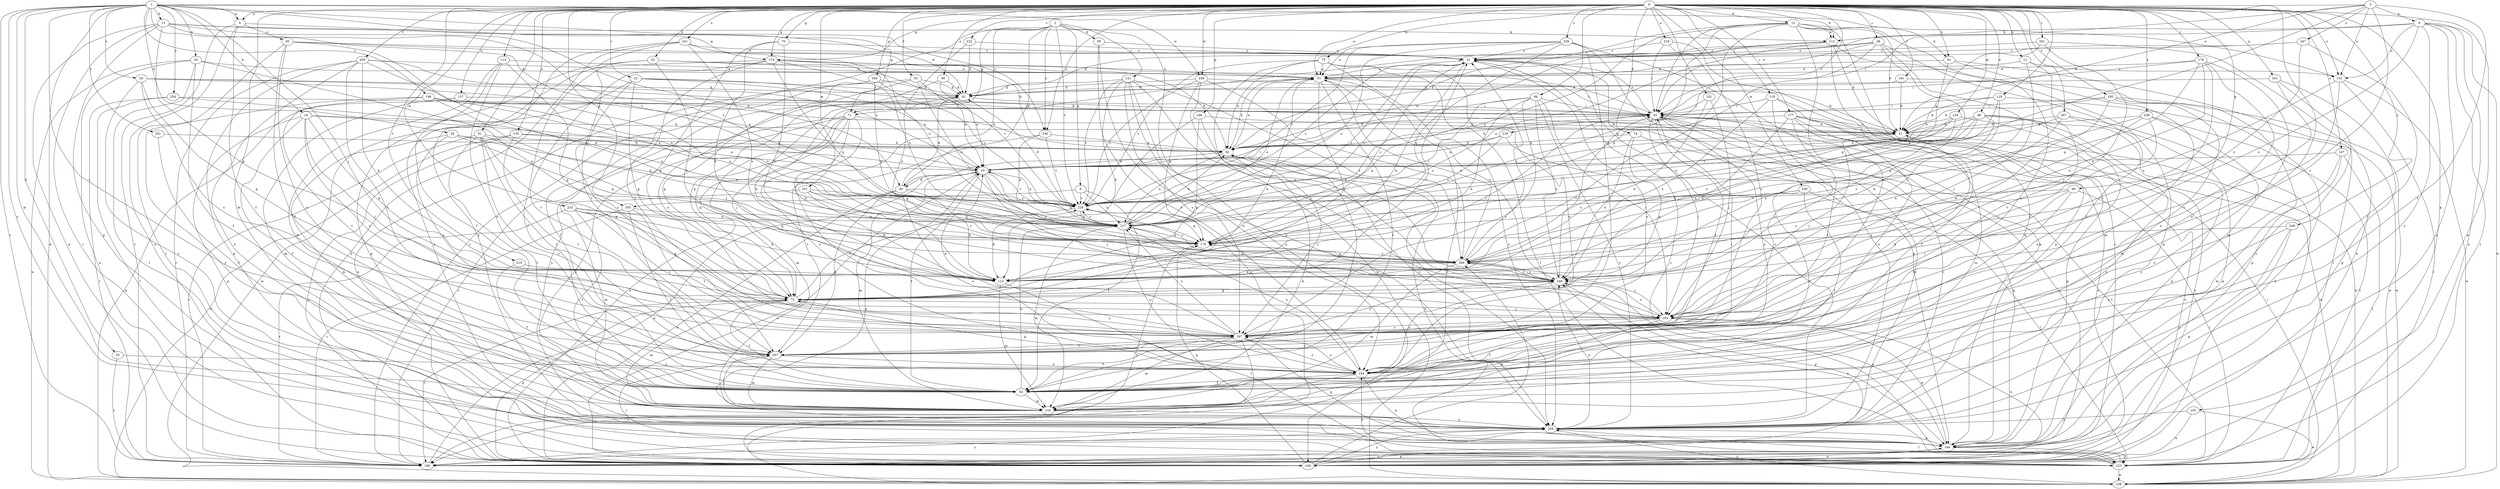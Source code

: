 strict digraph  {
0;
1;
2;
3;
4;
6;
8;
10;
11;
12;
13;
14;
20;
21;
22;
26;
29;
30;
31;
32;
33;
34;
39;
40;
41;
48;
49;
51;
53;
62;
68;
70;
71;
72;
74;
75;
81;
82;
86;
91;
92;
101;
103;
112;
113;
114;
118;
119;
121;
123;
126;
134;
135;
137;
144;
147;
153;
154;
155;
160;
161;
163;
164;
168;
174;
175;
176;
177;
181;
186;
195;
196;
197;
201;
205;
207;
216;
217;
218;
219;
222;
226;
228;
230;
231;
232;
236;
238;
239;
241;
246;
247;
248;
249;
251;
254;
259;
267;
269;
0 -> 4  [label=a];
0 -> 11  [label=b];
0 -> 12  [label=b];
0 -> 22  [label=c];
0 -> 26  [label=c];
0 -> 32  [label=d];
0 -> 48  [label=e];
0 -> 49  [label=e];
0 -> 51  [label=e];
0 -> 53  [label=f];
0 -> 62  [label=f];
0 -> 68  [label=g];
0 -> 70  [label=g];
0 -> 74  [label=h];
0 -> 75  [label=h];
0 -> 81  [label=h];
0 -> 86  [label=i];
0 -> 91  [label=i];
0 -> 101  [label=j];
0 -> 112  [label=k];
0 -> 114  [label=l];
0 -> 118  [label=l];
0 -> 119  [label=l];
0 -> 126  [label=m];
0 -> 134  [label=m];
0 -> 135  [label=n];
0 -> 137  [label=n];
0 -> 144  [label=n];
0 -> 147  [label=o];
0 -> 153  [label=o];
0 -> 155  [label=p];
0 -> 160  [label=p];
0 -> 161  [label=p];
0 -> 163  [label=p];
0 -> 168  [label=q];
0 -> 174  [label=q];
0 -> 176  [label=r];
0 -> 177  [label=r];
0 -> 181  [label=r];
0 -> 195  [label=s];
0 -> 201  [label=t];
0 -> 205  [label=t];
0 -> 216  [label=u];
0 -> 218  [label=v];
0 -> 219  [label=v];
0 -> 222  [label=v];
0 -> 226  [label=v];
0 -> 230  [label=w];
0 -> 231  [label=w];
0 -> 232  [label=w];
0 -> 236  [label=w];
0 -> 239  [label=x];
0 -> 241  [label=x];
0 -> 246  [label=x];
0 -> 249  [label=y];
0 -> 267  [label=z];
1 -> 4  [label=a];
1 -> 13  [label=b];
1 -> 14  [label=b];
1 -> 20  [label=b];
1 -> 29  [label=c];
1 -> 33  [label=d];
1 -> 34  [label=d];
1 -> 71  [label=g];
1 -> 103  [label=j];
1 -> 134  [label=m];
1 -> 153  [label=o];
1 -> 186  [label=r];
1 -> 196  [label=s];
1 -> 207  [label=t];
1 -> 228  [label=v];
1 -> 236  [label=w];
1 -> 238  [label=w];
1 -> 246  [label=x];
1 -> 251  [label=y];
1 -> 254  [label=y];
1 -> 259  [label=y];
2 -> 6  [label=a];
2 -> 39  [label=d];
2 -> 40  [label=d];
2 -> 71  [label=g];
2 -> 121  [label=l];
2 -> 144  [label=n];
2 -> 186  [label=r];
2 -> 197  [label=s];
2 -> 228  [label=v];
2 -> 246  [label=x];
3 -> 8  [label=a];
3 -> 21  [label=b];
3 -> 62  [label=f];
3 -> 71  [label=g];
3 -> 153  [label=o];
3 -> 174  [label=q];
3 -> 197  [label=s];
3 -> 228  [label=v];
3 -> 247  [label=x];
4 -> 30  [label=c];
4 -> 62  [label=f];
4 -> 144  [label=n];
4 -> 174  [label=q];
4 -> 186  [label=r];
6 -> 62  [label=f];
6 -> 163  [label=p];
6 -> 217  [label=u];
6 -> 228  [label=v];
8 -> 92  [label=i];
8 -> 112  [label=k];
8 -> 123  [label=l];
8 -> 144  [label=n];
8 -> 153  [label=o];
8 -> 164  [label=p];
8 -> 238  [label=w];
8 -> 248  [label=x];
8 -> 259  [label=y];
10 -> 40  [label=d];
10 -> 62  [label=f];
10 -> 103  [label=j];
10 -> 134  [label=m];
10 -> 175  [label=q];
10 -> 228  [label=v];
10 -> 269  [label=z];
11 -> 51  [label=e];
11 -> 103  [label=j];
11 -> 153  [label=o];
11 -> 207  [label=t];
12 -> 21  [label=b];
12 -> 81  [label=h];
12 -> 82  [label=h];
12 -> 92  [label=i];
12 -> 112  [label=k];
12 -> 154  [label=o];
12 -> 175  [label=q];
12 -> 186  [label=r];
12 -> 197  [label=s];
12 -> 217  [label=u];
12 -> 269  [label=z];
13 -> 40  [label=d];
13 -> 41  [label=d];
13 -> 72  [label=g];
13 -> 112  [label=k];
13 -> 123  [label=l];
13 -> 144  [label=n];
13 -> 164  [label=p];
13 -> 228  [label=v];
14 -> 10  [label=a];
14 -> 21  [label=b];
14 -> 62  [label=f];
14 -> 103  [label=j];
14 -> 113  [label=k];
14 -> 164  [label=p];
14 -> 197  [label=s];
20 -> 51  [label=e];
20 -> 62  [label=f];
20 -> 123  [label=l];
20 -> 144  [label=n];
20 -> 238  [label=w];
20 -> 269  [label=z];
21 -> 82  [label=h];
21 -> 103  [label=j];
21 -> 144  [label=n];
22 -> 10  [label=a];
22 -> 41  [label=d];
22 -> 72  [label=g];
22 -> 92  [label=i];
22 -> 197  [label=s];
22 -> 238  [label=w];
26 -> 31  [label=c];
26 -> 41  [label=d];
26 -> 62  [label=f];
26 -> 72  [label=g];
26 -> 92  [label=i];
26 -> 103  [label=j];
26 -> 175  [label=q];
29 -> 10  [label=a];
29 -> 21  [label=b];
29 -> 41  [label=d];
29 -> 72  [label=g];
29 -> 197  [label=s];
29 -> 259  [label=y];
30 -> 31  [label=c];
30 -> 62  [label=f];
30 -> 82  [label=h];
30 -> 123  [label=l];
30 -> 154  [label=o];
30 -> 175  [label=q];
31 -> 51  [label=e];
31 -> 113  [label=k];
31 -> 154  [label=o];
31 -> 164  [label=p];
31 -> 217  [label=u];
32 -> 51  [label=e];
32 -> 62  [label=f];
32 -> 92  [label=i];
32 -> 113  [label=k];
32 -> 164  [label=p];
33 -> 154  [label=o];
33 -> 186  [label=r];
34 -> 82  [label=h];
34 -> 134  [label=m];
34 -> 175  [label=q];
34 -> 197  [label=s];
34 -> 217  [label=u];
39 -> 31  [label=c];
39 -> 154  [label=o];
39 -> 259  [label=y];
40 -> 41  [label=d];
40 -> 92  [label=i];
40 -> 113  [label=k];
40 -> 144  [label=n];
40 -> 154  [label=o];
40 -> 207  [label=t];
40 -> 228  [label=v];
41 -> 92  [label=i];
41 -> 103  [label=j];
41 -> 113  [label=k];
41 -> 259  [label=y];
48 -> 21  [label=b];
48 -> 113  [label=k];
48 -> 164  [label=p];
48 -> 186  [label=r];
48 -> 228  [label=v];
48 -> 248  [label=x];
48 -> 259  [label=y];
48 -> 269  [label=z];
49 -> 10  [label=a];
49 -> 41  [label=d];
49 -> 72  [label=g];
51 -> 41  [label=d];
51 -> 62  [label=f];
51 -> 72  [label=g];
51 -> 82  [label=h];
51 -> 92  [label=i];
51 -> 186  [label=r];
51 -> 248  [label=x];
53 -> 10  [label=a];
53 -> 41  [label=d];
53 -> 144  [label=n];
53 -> 197  [label=s];
53 -> 217  [label=u];
62 -> 134  [label=m];
62 -> 217  [label=u];
68 -> 103  [label=j];
68 -> 123  [label=l];
68 -> 207  [label=t];
68 -> 228  [label=v];
68 -> 269  [label=z];
70 -> 31  [label=c];
70 -> 72  [label=g];
70 -> 113  [label=k];
70 -> 248  [label=x];
71 -> 21  [label=b];
71 -> 72  [label=g];
71 -> 113  [label=k];
71 -> 134  [label=m];
71 -> 144  [label=n];
71 -> 154  [label=o];
71 -> 186  [label=r];
71 -> 259  [label=y];
72 -> 31  [label=c];
72 -> 51  [label=e];
72 -> 62  [label=f];
72 -> 103  [label=j];
72 -> 134  [label=m];
72 -> 186  [label=r];
72 -> 197  [label=s];
72 -> 228  [label=v];
74 -> 72  [label=g];
74 -> 82  [label=h];
74 -> 123  [label=l];
74 -> 248  [label=x];
75 -> 51  [label=e];
75 -> 82  [label=h];
75 -> 123  [label=l];
75 -> 154  [label=o];
75 -> 228  [label=v];
75 -> 238  [label=w];
75 -> 259  [label=y];
81 -> 51  [label=e];
81 -> 123  [label=l];
81 -> 134  [label=m];
81 -> 175  [label=q];
82 -> 10  [label=a];
82 -> 51  [label=e];
82 -> 62  [label=f];
82 -> 197  [label=s];
82 -> 217  [label=u];
82 -> 259  [label=y];
86 -> 82  [label=h];
86 -> 92  [label=i];
86 -> 103  [label=j];
86 -> 113  [label=k];
86 -> 175  [label=q];
86 -> 197  [label=s];
86 -> 248  [label=x];
86 -> 259  [label=y];
91 -> 62  [label=f];
91 -> 72  [label=g];
91 -> 82  [label=h];
91 -> 154  [label=o];
91 -> 186  [label=r];
91 -> 207  [label=t];
91 -> 269  [label=z];
92 -> 21  [label=b];
92 -> 31  [label=c];
92 -> 103  [label=j];
92 -> 144  [label=n];
92 -> 154  [label=o];
92 -> 186  [label=r];
92 -> 207  [label=t];
92 -> 259  [label=y];
101 -> 92  [label=i];
101 -> 103  [label=j];
101 -> 113  [label=k];
103 -> 62  [label=f];
103 -> 134  [label=m];
103 -> 144  [label=n];
103 -> 164  [label=p];
103 -> 197  [label=s];
103 -> 248  [label=x];
112 -> 10  [label=a];
112 -> 21  [label=b];
112 -> 31  [label=c];
112 -> 62  [label=f];
112 -> 164  [label=p];
112 -> 217  [label=u];
113 -> 92  [label=i];
113 -> 123  [label=l];
113 -> 134  [label=m];
114 -> 51  [label=e];
114 -> 62  [label=f];
114 -> 72  [label=g];
114 -> 134  [label=m];
114 -> 154  [label=o];
118 -> 21  [label=b];
118 -> 92  [label=i];
118 -> 113  [label=k];
118 -> 238  [label=w];
118 -> 269  [label=z];
119 -> 62  [label=f];
119 -> 92  [label=i];
119 -> 197  [label=s];
119 -> 238  [label=w];
119 -> 248  [label=x];
121 -> 41  [label=d];
121 -> 103  [label=j];
121 -> 113  [label=k];
121 -> 154  [label=o];
121 -> 197  [label=s];
121 -> 228  [label=v];
121 -> 248  [label=x];
121 -> 269  [label=z];
123 -> 31  [label=c];
123 -> 82  [label=h];
123 -> 154  [label=o];
123 -> 238  [label=w];
126 -> 10  [label=a];
126 -> 21  [label=b];
126 -> 113  [label=k];
126 -> 154  [label=o];
126 -> 217  [label=u];
134 -> 82  [label=h];
134 -> 207  [label=t];
134 -> 259  [label=y];
135 -> 10  [label=a];
135 -> 82  [label=h];
135 -> 144  [label=n];
135 -> 207  [label=t];
135 -> 238  [label=w];
137 -> 92  [label=i];
137 -> 134  [label=m];
137 -> 217  [label=u];
137 -> 238  [label=w];
144 -> 10  [label=a];
144 -> 72  [label=g];
144 -> 164  [label=p];
144 -> 175  [label=q];
144 -> 259  [label=y];
144 -> 269  [label=z];
147 -> 10  [label=a];
147 -> 123  [label=l];
147 -> 134  [label=m];
147 -> 154  [label=o];
153 -> 123  [label=l];
153 -> 197  [label=s];
153 -> 238  [label=w];
153 -> 269  [label=z];
154 -> 62  [label=f];
154 -> 72  [label=g];
154 -> 92  [label=i];
154 -> 164  [label=p];
154 -> 186  [label=r];
154 -> 197  [label=s];
154 -> 217  [label=u];
155 -> 144  [label=n];
155 -> 238  [label=w];
155 -> 259  [label=y];
160 -> 41  [label=d];
160 -> 62  [label=f];
160 -> 72  [label=g];
160 -> 175  [label=q];
160 -> 228  [label=v];
161 -> 41  [label=d];
161 -> 154  [label=o];
161 -> 164  [label=p];
161 -> 259  [label=y];
163 -> 62  [label=f];
163 -> 186  [label=r];
163 -> 207  [label=t];
163 -> 217  [label=u];
164 -> 10  [label=a];
164 -> 123  [label=l];
164 -> 144  [label=n];
164 -> 186  [label=r];
164 -> 248  [label=x];
168 -> 21  [label=b];
168 -> 72  [label=g];
168 -> 228  [label=v];
168 -> 259  [label=y];
174 -> 51  [label=e];
174 -> 82  [label=h];
174 -> 175  [label=q];
174 -> 197  [label=s];
174 -> 207  [label=t];
174 -> 217  [label=u];
174 -> 228  [label=v];
174 -> 259  [label=y];
175 -> 31  [label=c];
175 -> 144  [label=n];
175 -> 269  [label=z];
176 -> 51  [label=e];
176 -> 92  [label=i];
176 -> 134  [label=m];
176 -> 154  [label=o];
176 -> 175  [label=q];
176 -> 197  [label=s];
176 -> 248  [label=x];
177 -> 21  [label=b];
177 -> 82  [label=h];
177 -> 134  [label=m];
177 -> 154  [label=o];
177 -> 164  [label=p];
177 -> 207  [label=t];
177 -> 238  [label=w];
177 -> 248  [label=x];
181 -> 21  [label=b];
181 -> 41  [label=d];
181 -> 164  [label=p];
186 -> 10  [label=a];
186 -> 248  [label=x];
186 -> 259  [label=y];
195 -> 21  [label=b];
195 -> 92  [label=i];
195 -> 103  [label=j];
195 -> 134  [label=m];
195 -> 144  [label=n];
195 -> 238  [label=w];
196 -> 82  [label=h];
196 -> 92  [label=i];
196 -> 175  [label=q];
196 -> 207  [label=t];
196 -> 217  [label=u];
196 -> 259  [label=y];
197 -> 10  [label=a];
197 -> 62  [label=f];
197 -> 134  [label=m];
197 -> 154  [label=o];
197 -> 164  [label=p];
197 -> 186  [label=r];
197 -> 207  [label=t];
197 -> 217  [label=u];
197 -> 248  [label=x];
201 -> 10  [label=a];
201 -> 31  [label=c];
201 -> 103  [label=j];
201 -> 144  [label=n];
205 -> 10  [label=a];
205 -> 51  [label=e];
205 -> 113  [label=k];
205 -> 164  [label=p];
205 -> 186  [label=r];
205 -> 207  [label=t];
205 -> 217  [label=u];
205 -> 259  [label=y];
207 -> 21  [label=b];
207 -> 123  [label=l];
207 -> 134  [label=m];
207 -> 154  [label=o];
216 -> 31  [label=c];
216 -> 92  [label=i];
216 -> 164  [label=p];
216 -> 197  [label=s];
217 -> 31  [label=c];
217 -> 51  [label=e];
217 -> 82  [label=h];
217 -> 134  [label=m];
217 -> 154  [label=o];
217 -> 175  [label=q];
217 -> 228  [label=v];
218 -> 10  [label=a];
218 -> 82  [label=h];
218 -> 164  [label=p];
218 -> 217  [label=u];
219 -> 62  [label=f];
219 -> 113  [label=k];
222 -> 31  [label=c];
222 -> 41  [label=d];
222 -> 248  [label=x];
226 -> 31  [label=c];
226 -> 51  [label=e];
226 -> 164  [label=p];
226 -> 175  [label=q];
226 -> 207  [label=t];
226 -> 217  [label=u];
226 -> 228  [label=v];
226 -> 259  [label=y];
228 -> 10  [label=a];
228 -> 31  [label=c];
228 -> 41  [label=d];
228 -> 92  [label=i];
228 -> 113  [label=k];
228 -> 175  [label=q];
228 -> 217  [label=u];
230 -> 62  [label=f];
230 -> 123  [label=l];
230 -> 154  [label=o];
230 -> 217  [label=u];
230 -> 228  [label=v];
231 -> 113  [label=k];
231 -> 134  [label=m];
231 -> 175  [label=q];
231 -> 228  [label=v];
231 -> 269  [label=z];
232 -> 62  [label=f];
232 -> 72  [label=g];
232 -> 113  [label=k];
232 -> 175  [label=q];
232 -> 186  [label=r];
232 -> 197  [label=s];
232 -> 217  [label=u];
236 -> 21  [label=b];
236 -> 41  [label=d];
236 -> 175  [label=q];
236 -> 228  [label=v];
236 -> 248  [label=x];
236 -> 269  [label=z];
238 -> 92  [label=i];
238 -> 228  [label=v];
238 -> 259  [label=y];
239 -> 21  [label=b];
239 -> 103  [label=j];
239 -> 113  [label=k];
239 -> 123  [label=l];
239 -> 259  [label=y];
239 -> 269  [label=z];
241 -> 31  [label=c];
241 -> 144  [label=n];
241 -> 207  [label=t];
241 -> 217  [label=u];
241 -> 248  [label=x];
241 -> 259  [label=y];
246 -> 82  [label=h];
246 -> 207  [label=t];
246 -> 217  [label=u];
246 -> 228  [label=v];
247 -> 31  [label=c];
247 -> 51  [label=e];
247 -> 62  [label=f];
247 -> 269  [label=z];
248 -> 72  [label=g];
248 -> 92  [label=i];
248 -> 154  [label=o];
248 -> 164  [label=p];
248 -> 217  [label=u];
248 -> 269  [label=z];
249 -> 154  [label=o];
249 -> 164  [label=p];
249 -> 175  [label=q];
249 -> 259  [label=y];
251 -> 62  [label=f];
251 -> 82  [label=h];
254 -> 92  [label=i];
254 -> 123  [label=l];
254 -> 186  [label=r];
254 -> 217  [label=u];
259 -> 31  [label=c];
259 -> 92  [label=i];
259 -> 123  [label=l];
259 -> 164  [label=p];
259 -> 248  [label=x];
267 -> 10  [label=a];
267 -> 21  [label=b];
267 -> 164  [label=p];
267 -> 186  [label=r];
267 -> 248  [label=x];
269 -> 31  [label=c];
269 -> 51  [label=e];
269 -> 103  [label=j];
269 -> 113  [label=k];
269 -> 134  [label=m];
269 -> 175  [label=q];
269 -> 228  [label=v];
269 -> 248  [label=x];
}
